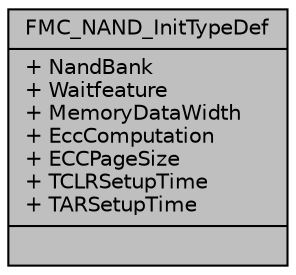 digraph "FMC_NAND_InitTypeDef"
{
  edge [fontname="Helvetica",fontsize="10",labelfontname="Helvetica",labelfontsize="10"];
  node [fontname="Helvetica",fontsize="10",shape=record];
  Node1 [label="{FMC_NAND_InitTypeDef\n|+ NandBank\l+ Waitfeature\l+ MemoryDataWidth\l+ EccComputation\l+ ECCPageSize\l+ TCLRSetupTime\l+ TARSetupTime\l|}",height=0.2,width=0.4,color="black", fillcolor="grey75", style="filled", fontcolor="black"];
}
